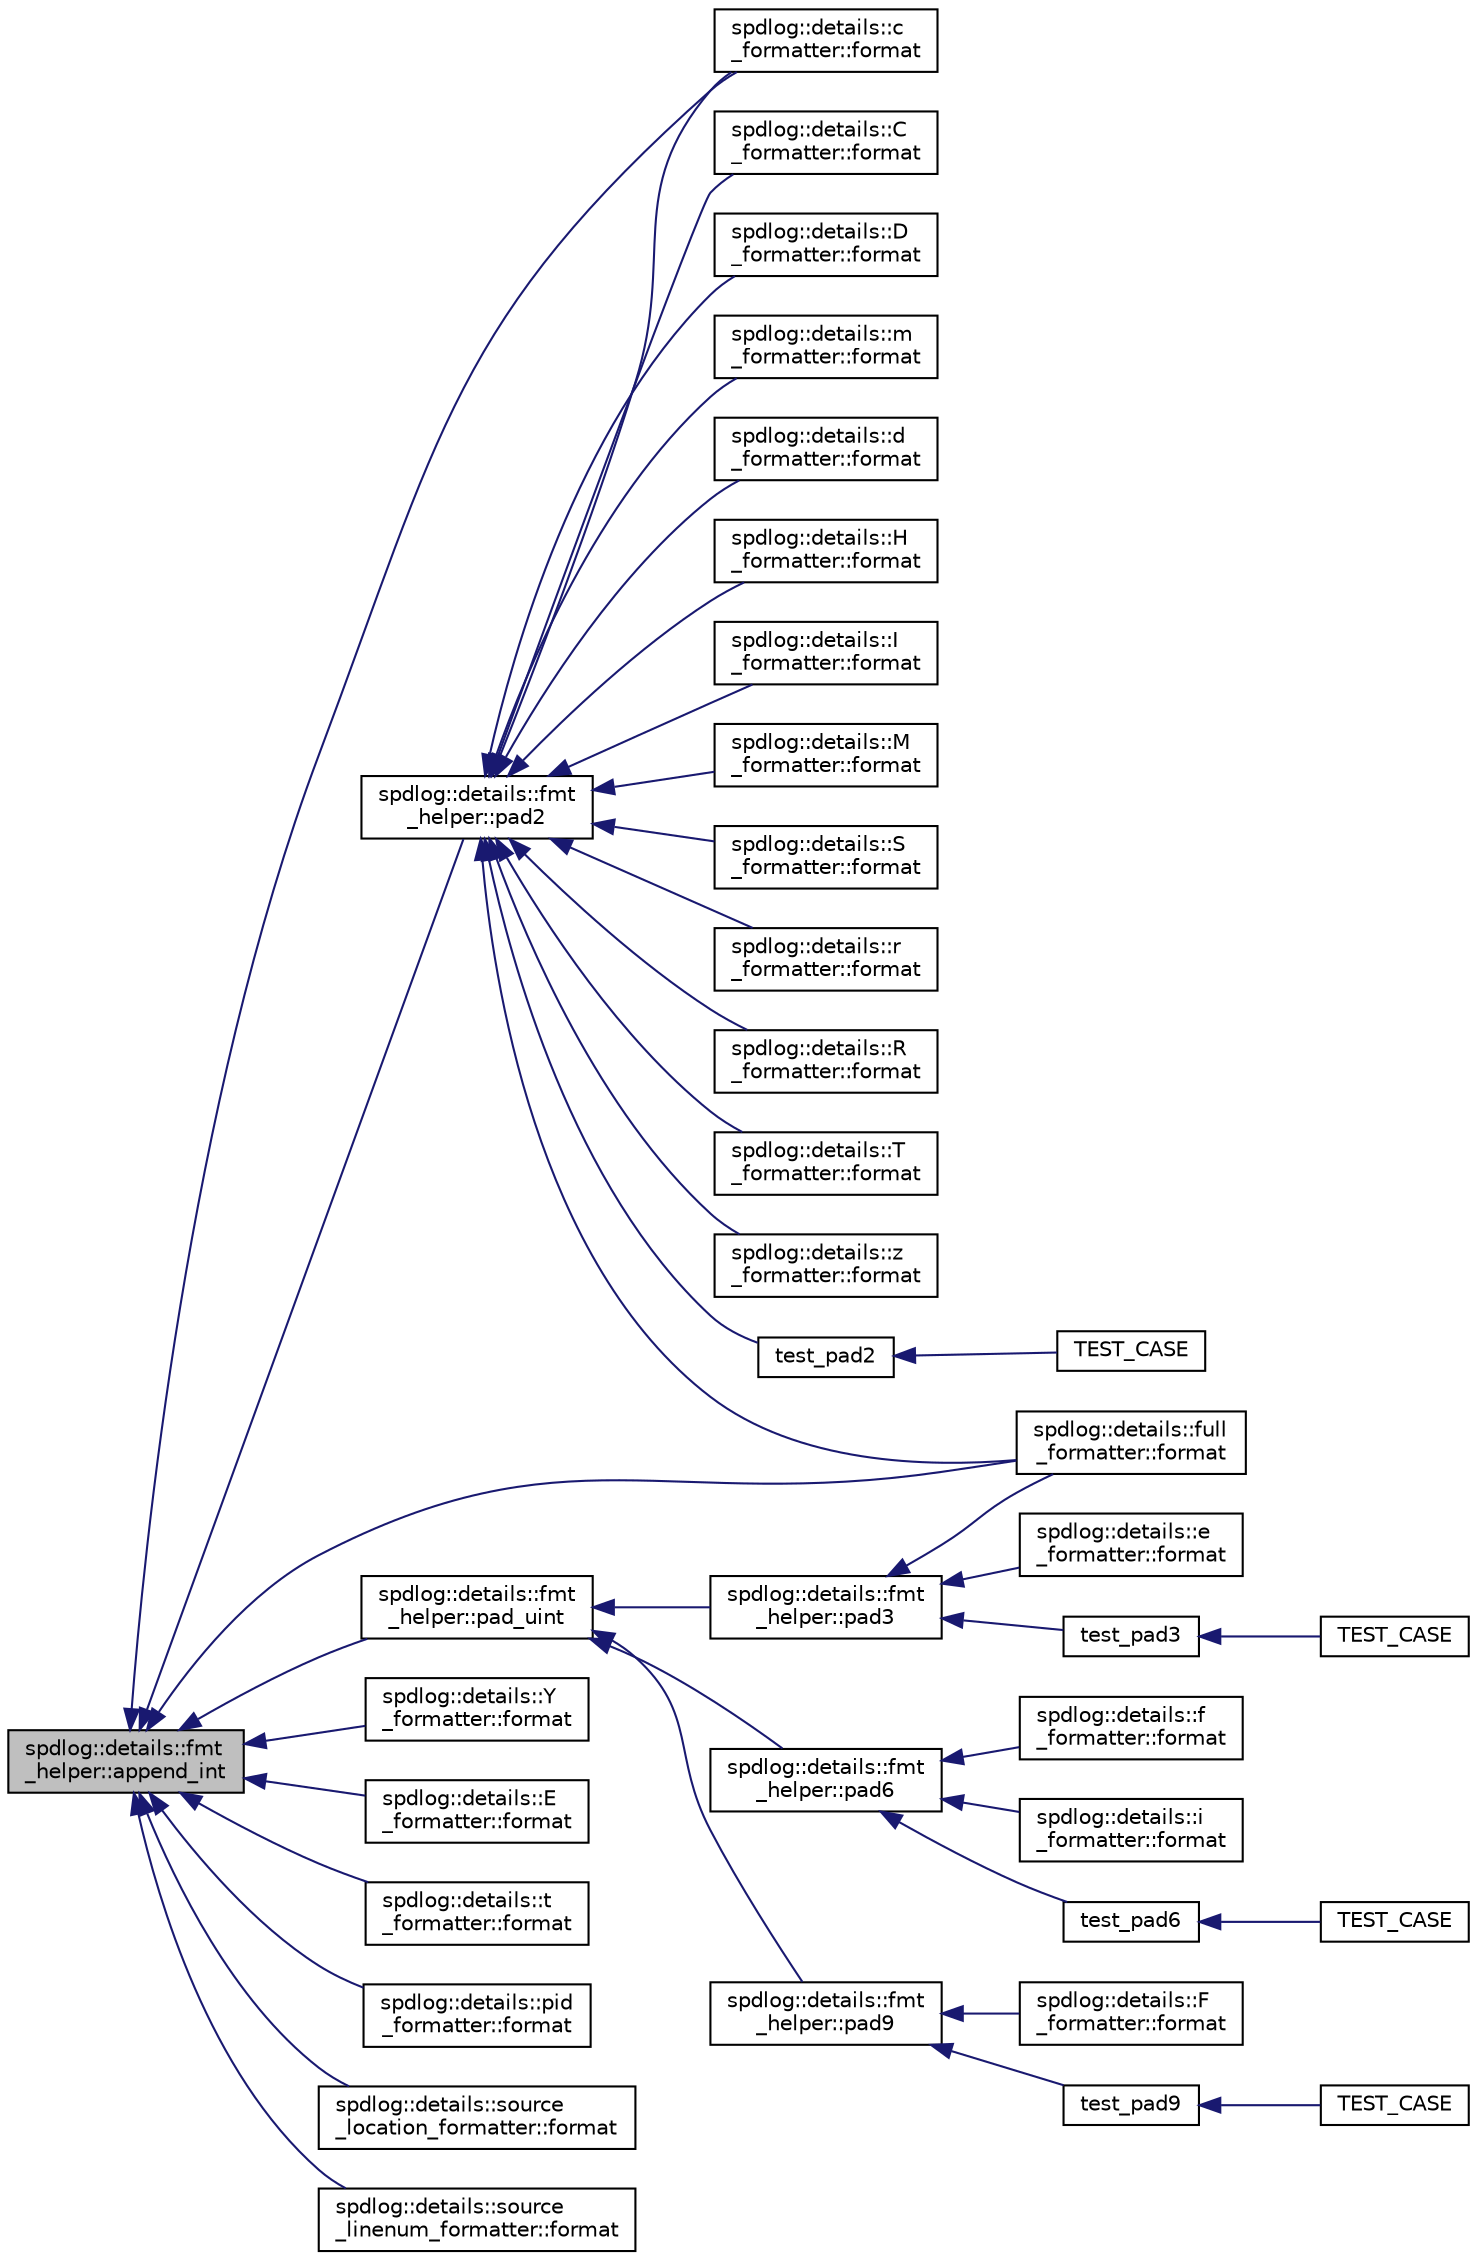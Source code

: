 digraph "spdlog::details::fmt_helper::append_int"
{
  edge [fontname="Helvetica",fontsize="10",labelfontname="Helvetica",labelfontsize="10"];
  node [fontname="Helvetica",fontsize="10",shape=record];
  rankdir="LR";
  Node1 [label="spdlog::details::fmt\l_helper::append_int",height=0.2,width=0.4,color="black", fillcolor="grey75", style="filled" fontcolor="black"];
  Node1 -> Node2 [dir="back",color="midnightblue",fontsize="10",style="solid",fontname="Helvetica"];
  Node2 [label="spdlog::details::fmt\l_helper::pad2",height=0.2,width=0.4,color="black", fillcolor="white", style="filled",URL="$namespacespdlog_1_1details_1_1fmt__helper.html#ae8d7b70c5b54338c0903cf494b06404a"];
  Node2 -> Node3 [dir="back",color="midnightblue",fontsize="10",style="solid",fontname="Helvetica"];
  Node3 [label="spdlog::details::c\l_formatter::format",height=0.2,width=0.4,color="black", fillcolor="white", style="filled",URL="$classspdlog_1_1details_1_1c__formatter.html#a1b09d9e9e1d84b29fc2fb8d37fa07d57"];
  Node2 -> Node4 [dir="back",color="midnightblue",fontsize="10",style="solid",fontname="Helvetica"];
  Node4 [label="spdlog::details::C\l_formatter::format",height=0.2,width=0.4,color="black", fillcolor="white", style="filled",URL="$classspdlog_1_1details_1_1_c__formatter.html#a241d6298edc054937cf40c0d7ed90ae2"];
  Node2 -> Node5 [dir="back",color="midnightblue",fontsize="10",style="solid",fontname="Helvetica"];
  Node5 [label="spdlog::details::D\l_formatter::format",height=0.2,width=0.4,color="black", fillcolor="white", style="filled",URL="$classspdlog_1_1details_1_1_d__formatter.html#a065cf427de180dfee0b6abb642a78cb0"];
  Node2 -> Node6 [dir="back",color="midnightblue",fontsize="10",style="solid",fontname="Helvetica"];
  Node6 [label="spdlog::details::m\l_formatter::format",height=0.2,width=0.4,color="black", fillcolor="white", style="filled",URL="$classspdlog_1_1details_1_1m__formatter.html#a507ce5bc00de736d28d93e5d7307589b"];
  Node2 -> Node7 [dir="back",color="midnightblue",fontsize="10",style="solid",fontname="Helvetica"];
  Node7 [label="spdlog::details::d\l_formatter::format",height=0.2,width=0.4,color="black", fillcolor="white", style="filled",URL="$classspdlog_1_1details_1_1d__formatter.html#ad1c7decfd7bfa7ecd6fd105e2d74bed4"];
  Node2 -> Node8 [dir="back",color="midnightblue",fontsize="10",style="solid",fontname="Helvetica"];
  Node8 [label="spdlog::details::H\l_formatter::format",height=0.2,width=0.4,color="black", fillcolor="white", style="filled",URL="$classspdlog_1_1details_1_1_h__formatter.html#a46e166ed26e90bfe5bbc6b5f83040bef"];
  Node2 -> Node9 [dir="back",color="midnightblue",fontsize="10",style="solid",fontname="Helvetica"];
  Node9 [label="spdlog::details::I\l_formatter::format",height=0.2,width=0.4,color="black", fillcolor="white", style="filled",URL="$classspdlog_1_1details_1_1_i__formatter.html#ab9d6511acc53b2296ecce30f715779c7"];
  Node2 -> Node10 [dir="back",color="midnightblue",fontsize="10",style="solid",fontname="Helvetica"];
  Node10 [label="spdlog::details::M\l_formatter::format",height=0.2,width=0.4,color="black", fillcolor="white", style="filled",URL="$classspdlog_1_1details_1_1_m__formatter.html#ab6c0f013ea2c54cceb4561033d59ca0c"];
  Node2 -> Node11 [dir="back",color="midnightblue",fontsize="10",style="solid",fontname="Helvetica"];
  Node11 [label="spdlog::details::S\l_formatter::format",height=0.2,width=0.4,color="black", fillcolor="white", style="filled",URL="$classspdlog_1_1details_1_1_s__formatter.html#aec1945b20074132e9ebe7d94357081fa"];
  Node2 -> Node12 [dir="back",color="midnightblue",fontsize="10",style="solid",fontname="Helvetica"];
  Node12 [label="spdlog::details::r\l_formatter::format",height=0.2,width=0.4,color="black", fillcolor="white", style="filled",URL="$classspdlog_1_1details_1_1r__formatter.html#a5d4a5d4f5f1285c4a4af104a775e9859"];
  Node2 -> Node13 [dir="back",color="midnightblue",fontsize="10",style="solid",fontname="Helvetica"];
  Node13 [label="spdlog::details::R\l_formatter::format",height=0.2,width=0.4,color="black", fillcolor="white", style="filled",URL="$classspdlog_1_1details_1_1_r__formatter.html#a1fe66a7fbf57ef47faa59e82132e9051"];
  Node2 -> Node14 [dir="back",color="midnightblue",fontsize="10",style="solid",fontname="Helvetica"];
  Node14 [label="spdlog::details::T\l_formatter::format",height=0.2,width=0.4,color="black", fillcolor="white", style="filled",URL="$classspdlog_1_1details_1_1_t__formatter.html#a338d37f02f3a9a4376acc3d4b655eda3"];
  Node2 -> Node15 [dir="back",color="midnightblue",fontsize="10",style="solid",fontname="Helvetica"];
  Node15 [label="spdlog::details::z\l_formatter::format",height=0.2,width=0.4,color="black", fillcolor="white", style="filled",URL="$classspdlog_1_1details_1_1z__formatter.html#ada7a5e9a3c30039cbfb684b7743b8945"];
  Node2 -> Node16 [dir="back",color="midnightblue",fontsize="10",style="solid",fontname="Helvetica"];
  Node16 [label="spdlog::details::full\l_formatter::format",height=0.2,width=0.4,color="black", fillcolor="white", style="filled",URL="$classspdlog_1_1details_1_1full__formatter.html#a11da1d2ec8378841d228df071915da35"];
  Node2 -> Node17 [dir="back",color="midnightblue",fontsize="10",style="solid",fontname="Helvetica"];
  Node17 [label="test_pad2",height=0.2,width=0.4,color="black", fillcolor="white", style="filled",URL="$test__fmt__helper_8cpp.html#a9274f626706cba3f5b932d0b4dc3c766"];
  Node17 -> Node18 [dir="back",color="midnightblue",fontsize="10",style="solid",fontname="Helvetica"];
  Node18 [label="TEST_CASE",height=0.2,width=0.4,color="black", fillcolor="white", style="filled",URL="$test__fmt__helper_8cpp.html#a4957d22c87b180c8d2903cc4cfaf5806"];
  Node1 -> Node19 [dir="back",color="midnightblue",fontsize="10",style="solid",fontname="Helvetica"];
  Node19 [label="spdlog::details::fmt\l_helper::pad_uint",height=0.2,width=0.4,color="black", fillcolor="white", style="filled",URL="$namespacespdlog_1_1details_1_1fmt__helper.html#a569553750f9f2fa7b16c94a56a398de3"];
  Node19 -> Node20 [dir="back",color="midnightblue",fontsize="10",style="solid",fontname="Helvetica"];
  Node20 [label="spdlog::details::fmt\l_helper::pad3",height=0.2,width=0.4,color="black", fillcolor="white", style="filled",URL="$namespacespdlog_1_1details_1_1fmt__helper.html#af739ecce102d47ff08a0f344a96897d9"];
  Node20 -> Node21 [dir="back",color="midnightblue",fontsize="10",style="solid",fontname="Helvetica"];
  Node21 [label="spdlog::details::e\l_formatter::format",height=0.2,width=0.4,color="black", fillcolor="white", style="filled",URL="$classspdlog_1_1details_1_1e__formatter.html#a931a5482cce50c580dd4e570fd27e976"];
  Node20 -> Node16 [dir="back",color="midnightblue",fontsize="10",style="solid",fontname="Helvetica"];
  Node20 -> Node22 [dir="back",color="midnightblue",fontsize="10",style="solid",fontname="Helvetica"];
  Node22 [label="test_pad3",height=0.2,width=0.4,color="black", fillcolor="white", style="filled",URL="$test__fmt__helper_8cpp.html#a1cc75fa5885bfe659514979cc0a85134"];
  Node22 -> Node23 [dir="back",color="midnightblue",fontsize="10",style="solid",fontname="Helvetica"];
  Node23 [label="TEST_CASE",height=0.2,width=0.4,color="black", fillcolor="white", style="filled",URL="$test__fmt__helper_8cpp.html#ae6bc4e842aeca1b2f31d982c11f579f6"];
  Node19 -> Node24 [dir="back",color="midnightblue",fontsize="10",style="solid",fontname="Helvetica"];
  Node24 [label="spdlog::details::fmt\l_helper::pad6",height=0.2,width=0.4,color="black", fillcolor="white", style="filled",URL="$namespacespdlog_1_1details_1_1fmt__helper.html#aefae60b1ebdae78bc8f11c26b36b2cd6"];
  Node24 -> Node25 [dir="back",color="midnightblue",fontsize="10",style="solid",fontname="Helvetica"];
  Node25 [label="spdlog::details::f\l_formatter::format",height=0.2,width=0.4,color="black", fillcolor="white", style="filled",URL="$classspdlog_1_1details_1_1f__formatter.html#ab3af92f69f6a1b4a70189f4e2a7ccbba"];
  Node24 -> Node26 [dir="back",color="midnightblue",fontsize="10",style="solid",fontname="Helvetica"];
  Node26 [label="spdlog::details::i\l_formatter::format",height=0.2,width=0.4,color="black", fillcolor="white", style="filled",URL="$classspdlog_1_1details_1_1i__formatter.html#aacaecd1c3fd6827287055d2f607f10ed"];
  Node24 -> Node27 [dir="back",color="midnightblue",fontsize="10",style="solid",fontname="Helvetica"];
  Node27 [label="test_pad6",height=0.2,width=0.4,color="black", fillcolor="white", style="filled",URL="$test__fmt__helper_8cpp.html#a5fe14edf16a520be6e713d9fdda4c89b"];
  Node27 -> Node28 [dir="back",color="midnightblue",fontsize="10",style="solid",fontname="Helvetica"];
  Node28 [label="TEST_CASE",height=0.2,width=0.4,color="black", fillcolor="white", style="filled",URL="$test__fmt__helper_8cpp.html#a0476fa72009598ca200f0350a17942fb"];
  Node19 -> Node29 [dir="back",color="midnightblue",fontsize="10",style="solid",fontname="Helvetica"];
  Node29 [label="spdlog::details::fmt\l_helper::pad9",height=0.2,width=0.4,color="black", fillcolor="white", style="filled",URL="$namespacespdlog_1_1details_1_1fmt__helper.html#aad467c706932b56929dae091b39c23f3"];
  Node29 -> Node30 [dir="back",color="midnightblue",fontsize="10",style="solid",fontname="Helvetica"];
  Node30 [label="spdlog::details::F\l_formatter::format",height=0.2,width=0.4,color="black", fillcolor="white", style="filled",URL="$classspdlog_1_1details_1_1_f__formatter.html#a1ff6475bf808c73612748c55fe3883c2"];
  Node29 -> Node31 [dir="back",color="midnightblue",fontsize="10",style="solid",fontname="Helvetica"];
  Node31 [label="test_pad9",height=0.2,width=0.4,color="black", fillcolor="white", style="filled",URL="$test__fmt__helper_8cpp.html#a2a6c2196ad3ded99776ff16e34497533"];
  Node31 -> Node32 [dir="back",color="midnightblue",fontsize="10",style="solid",fontname="Helvetica"];
  Node32 [label="TEST_CASE",height=0.2,width=0.4,color="black", fillcolor="white", style="filled",URL="$test__fmt__helper_8cpp.html#ae652999620d5c19a45247a8d6ab1c26f"];
  Node1 -> Node3 [dir="back",color="midnightblue",fontsize="10",style="solid",fontname="Helvetica"];
  Node1 -> Node33 [dir="back",color="midnightblue",fontsize="10",style="solid",fontname="Helvetica"];
  Node33 [label="spdlog::details::Y\l_formatter::format",height=0.2,width=0.4,color="black", fillcolor="white", style="filled",URL="$classspdlog_1_1details_1_1_y__formatter.html#a0a05d2970b7558f0e24336fdc05e504a"];
  Node1 -> Node34 [dir="back",color="midnightblue",fontsize="10",style="solid",fontname="Helvetica"];
  Node34 [label="spdlog::details::E\l_formatter::format",height=0.2,width=0.4,color="black", fillcolor="white", style="filled",URL="$classspdlog_1_1details_1_1_e__formatter.html#a133d1ba939b743041a036eb16c2c524a"];
  Node1 -> Node35 [dir="back",color="midnightblue",fontsize="10",style="solid",fontname="Helvetica"];
  Node35 [label="spdlog::details::t\l_formatter::format",height=0.2,width=0.4,color="black", fillcolor="white", style="filled",URL="$classspdlog_1_1details_1_1t__formatter.html#a58cd7de54067c8f05815a94edaf43e17"];
  Node1 -> Node36 [dir="back",color="midnightblue",fontsize="10",style="solid",fontname="Helvetica"];
  Node36 [label="spdlog::details::pid\l_formatter::format",height=0.2,width=0.4,color="black", fillcolor="white", style="filled",URL="$classspdlog_1_1details_1_1pid__formatter.html#abe690b2f66b9046e40931bae634779d5"];
  Node1 -> Node37 [dir="back",color="midnightblue",fontsize="10",style="solid",fontname="Helvetica"];
  Node37 [label="spdlog::details::source\l_location_formatter::format",height=0.2,width=0.4,color="black", fillcolor="white", style="filled",URL="$classspdlog_1_1details_1_1source__location__formatter.html#af0d34490d35c582fdb1553a27f03e147"];
  Node1 -> Node38 [dir="back",color="midnightblue",fontsize="10",style="solid",fontname="Helvetica"];
  Node38 [label="spdlog::details::source\l_linenum_formatter::format",height=0.2,width=0.4,color="black", fillcolor="white", style="filled",URL="$classspdlog_1_1details_1_1source__linenum__formatter.html#ac165ced330bd04ea5485e182b9d913a2"];
  Node1 -> Node16 [dir="back",color="midnightblue",fontsize="10",style="solid",fontname="Helvetica"];
}

